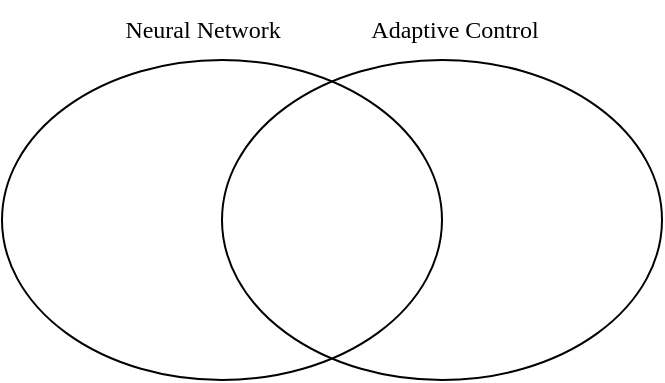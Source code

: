 <mxfile version="27.0.5">
  <diagram name="Page-1" id="c0MG-RBC0vRgcLwglr-d">
    <mxGraphModel dx="570" dy="344" grid="1" gridSize="10" guides="1" tooltips="1" connect="1" arrows="1" fold="1" page="1" pageScale="1" pageWidth="850" pageHeight="1100" math="1" shadow="0">
      <root>
        <mxCell id="0" />
        <mxCell id="1" parent="0" />
        <mxCell id="iG4seeKozecyQ6-5CU2t-3" value="Adaptive Control" style="text;html=1;align=center;verticalAlign=middle;resizable=0;points=[];autosize=1;strokeColor=none;fillColor=none;fontFamily=Times New Roman;" vertex="1" parent="1">
          <mxGeometry x="461" y="270" width="110" height="30" as="geometry" />
        </mxCell>
        <mxCell id="iG4seeKozecyQ6-5CU2t-5" value="" style="ellipse;whiteSpace=wrap;html=1;fillColor=none;" vertex="1" parent="1">
          <mxGeometry x="290" y="300" width="220" height="160" as="geometry" />
        </mxCell>
        <mxCell id="iG4seeKozecyQ6-5CU2t-6" value="" style="ellipse;whiteSpace=wrap;html=1;fillColor=none;" vertex="1" parent="1">
          <mxGeometry x="400" y="300" width="220" height="160" as="geometry" />
        </mxCell>
        <mxCell id="UrFGi6wFs18K0bhvfEZ_-5" value="pics" style="" parent="0" />
        <mxCell id="UrFGi6wFs18K0bhvfEZ_-6" value="sigs" parent="0" />
        <mxCell id="UrFGi6wFs18K0bhvfEZ_-8" value="name" parent="0" />
        <mxCell id="UrFGi6wFs18K0bhvfEZ_-41" value="Neural Network" style="text;html=1;align=center;verticalAlign=middle;resizable=0;points=[];autosize=1;strokeColor=none;fillColor=none;fontFamily=Times New Roman;" parent="UrFGi6wFs18K0bhvfEZ_-8" vertex="1">
          <mxGeometry x="340" y="270" width="100" height="30" as="geometry" />
        </mxCell>
        <mxCell id="UrFGi6wFs18K0bhvfEZ_-7" value="math" parent="0" />
      </root>
    </mxGraphModel>
  </diagram>
</mxfile>
